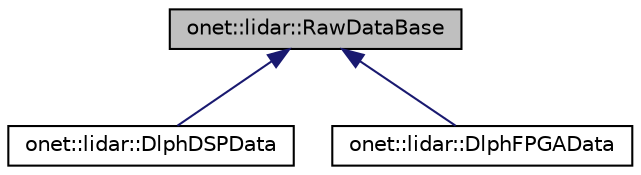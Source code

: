 digraph "onet::lidar::RawDataBase"
{
 // LATEX_PDF_SIZE
  edge [fontname="Helvetica",fontsize="10",labelfontname="Helvetica",labelfontsize="10"];
  node [fontname="Helvetica",fontsize="10",shape=record];
  Node1 [label="onet::lidar::RawDataBase",height=0.2,width=0.4,color="black", fillcolor="grey75", style="filled", fontcolor="black",tooltip="The raw data base struct."];
  Node1 -> Node2 [dir="back",color="midnightblue",fontsize="10",style="solid",fontname="Helvetica"];
  Node2 [label="onet::lidar::DlphDSPData",height=0.2,width=0.4,color="black", fillcolor="white", style="filled",URL="$structonet_1_1lidar_1_1DlphDSPData.html",tooltip="The raw data with DSP type struct."];
  Node1 -> Node3 [dir="back",color="midnightblue",fontsize="10",style="solid",fontname="Helvetica"];
  Node3 [label="onet::lidar::DlphFPGAData",height=0.2,width=0.4,color="black", fillcolor="white", style="filled",URL="$structonet_1_1lidar_1_1DlphFPGAData.html",tooltip="The raw data with FPGA type struct."];
}
